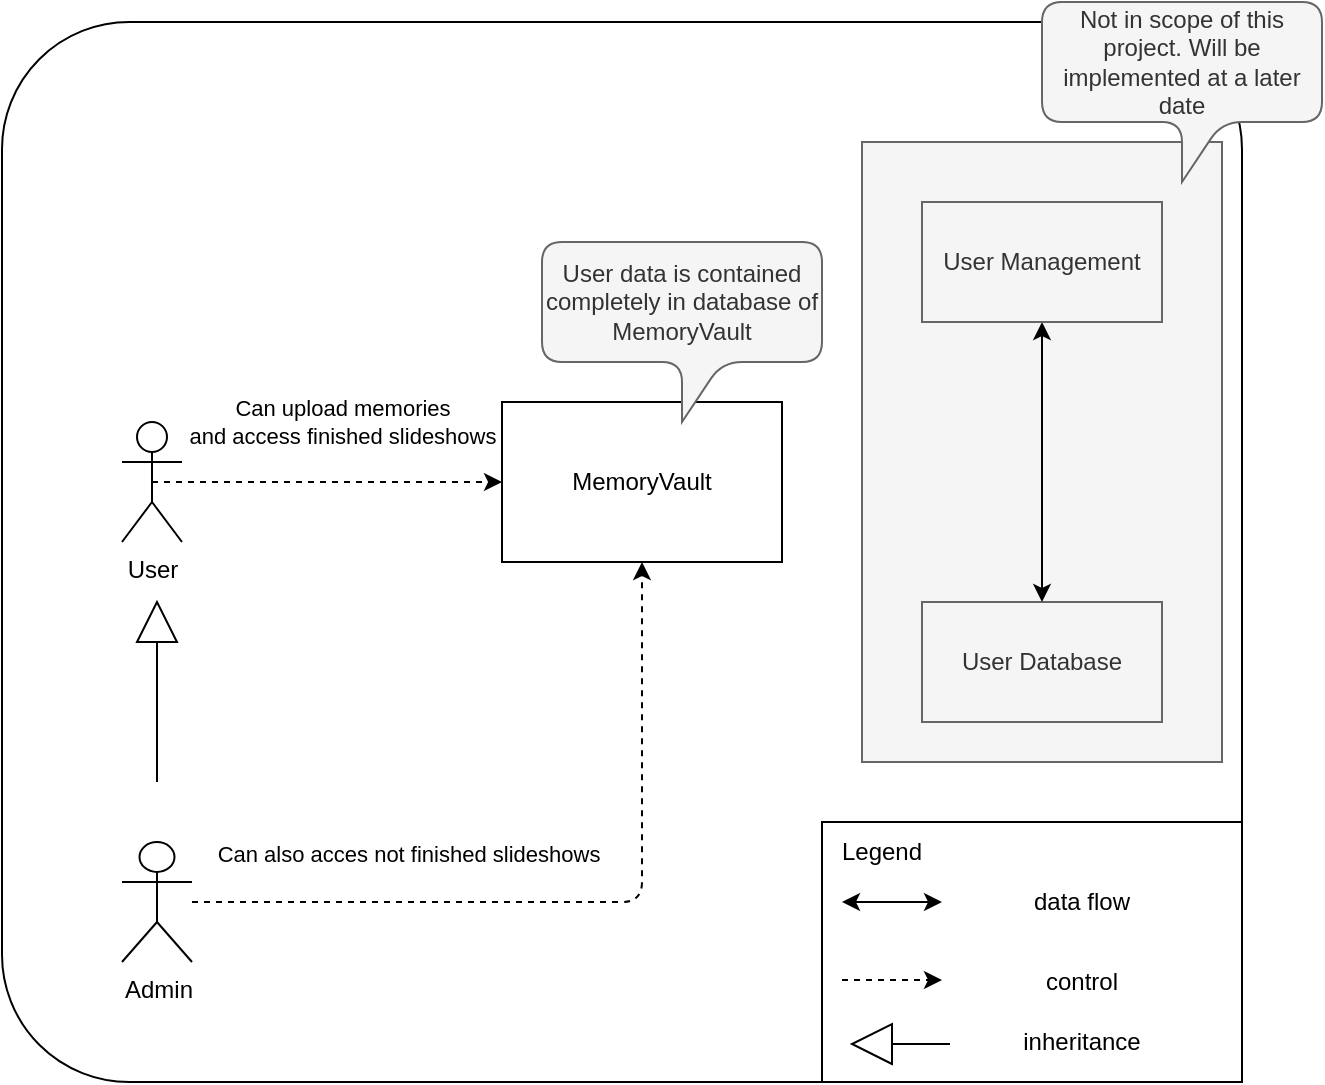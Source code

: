 <mxfile>
    <diagram id="o7xCn6esFK7_-0UumO3s" name="Page-1">
        <mxGraphModel dx="890" dy="851" grid="1" gridSize="10" guides="1" tooltips="1" connect="1" arrows="1" fold="1" page="1" pageScale="1" pageWidth="850" pageHeight="1100" math="0" shadow="0">
            <root>
                <mxCell id="0"/>
                <mxCell id="1" parent="0"/>
                <mxCell id="2" value="" style="rounded=1;whiteSpace=wrap;html=1;arcSize=12;" parent="1" vertex="1">
                    <mxGeometry x="40" y="70" width="620" height="530" as="geometry"/>
                </mxCell>
                <mxCell id="26" value="" style="rounded=0;whiteSpace=wrap;html=1;fillColor=#f5f5f5;fontColor=#333333;strokeColor=#666666;" vertex="1" parent="1">
                    <mxGeometry x="470" y="130" width="180" height="310" as="geometry"/>
                </mxCell>
                <mxCell id="5" style="edgeStyle=none;html=1;exitX=0.5;exitY=0.5;exitDx=0;exitDy=0;exitPerimeter=0;entryX=0;entryY=0.5;entryDx=0;entryDy=0;dashed=1;" parent="1" source="3" target="4" edge="1">
                    <mxGeometry relative="1" as="geometry"/>
                </mxCell>
                <mxCell id="14" value="&lt;p&gt;Can upload memories&lt;br&gt;and access finished slideshows&lt;/p&gt;" style="edgeLabel;html=1;align=center;verticalAlign=middle;resizable=0;points=[];" parent="5" vertex="1" connectable="0">
                    <mxGeometry x="-0.051" y="4" relative="1" as="geometry">
                        <mxPoint x="12" y="-26" as="offset"/>
                    </mxGeometry>
                </mxCell>
                <mxCell id="3" value="User" style="shape=umlActor;verticalLabelPosition=bottom;verticalAlign=top;html=1;outlineConnect=0;" parent="1" vertex="1">
                    <mxGeometry x="100" y="270" width="30" height="60" as="geometry"/>
                </mxCell>
                <mxCell id="4" value="MemoryVault" style="rounded=0;whiteSpace=wrap;html=1;" parent="1" vertex="1">
                    <mxGeometry x="290" y="260" width="140" height="80" as="geometry"/>
                </mxCell>
                <mxCell id="6" value="User Database" style="rounded=0;whiteSpace=wrap;html=1;fillColor=#f5f5f5;fontColor=#333333;strokeColor=#666666;shadow=0;" parent="1" vertex="1">
                    <mxGeometry x="500" y="360" width="120" height="60" as="geometry"/>
                </mxCell>
                <mxCell id="13" style="edgeStyle=none;html=1;exitX=0.5;exitY=1;exitDx=0;exitDy=0;entryX=0.5;entryY=0;entryDx=0;entryDy=0;startArrow=classic;startFill=1;" parent="1" source="9" target="6" edge="1">
                    <mxGeometry relative="1" as="geometry"/>
                </mxCell>
                <mxCell id="9" value="User Management" style="rounded=0;whiteSpace=wrap;html=1;fillColor=#f5f5f5;fontColor=#333333;strokeColor=#666666;shadow=0;" parent="1" vertex="1">
                    <mxGeometry x="500" y="160" width="120" height="60" as="geometry"/>
                </mxCell>
                <mxCell id="12" style="edgeStyle=none;html=1;dashed=1;" parent="1" source="10" target="4" edge="1">
                    <mxGeometry relative="1" as="geometry">
                        <mxPoint x="270" y="180" as="sourcePoint"/>
                        <Array as="points">
                            <mxPoint x="360" y="510"/>
                        </Array>
                    </mxGeometry>
                </mxCell>
                <mxCell id="10" value="Admin" style="shape=umlActor;verticalLabelPosition=bottom;verticalAlign=top;html=1;outlineConnect=0;" parent="1" vertex="1">
                    <mxGeometry x="100" y="480" width="35" height="60" as="geometry"/>
                </mxCell>
                <mxCell id="15" value="&lt;p&gt;Can also acces not finished slideshows&lt;/p&gt;" style="edgeLabel;html=1;align=center;verticalAlign=middle;resizable=0;points=[];" parent="1" vertex="1" connectable="0">
                    <mxGeometry x="250" y="485" as="geometry">
                        <mxPoint x="-7" y="1" as="offset"/>
                    </mxGeometry>
                </mxCell>
                <mxCell id="17" value="Not in scope of this project. Will be implemented at a later date" style="shape=callout;whiteSpace=wrap;html=1;perimeter=calloutPerimeter;fillColor=#f5f5f5;fontColor=#333333;strokeColor=#666666;rounded=1;" parent="1" vertex="1">
                    <mxGeometry x="560" y="60" width="140" height="90" as="geometry"/>
                </mxCell>
                <mxCell id="18" value="" style="rounded=0;whiteSpace=wrap;html=1;" parent="1" vertex="1">
                    <mxGeometry x="450" y="470" width="210" height="130" as="geometry"/>
                </mxCell>
                <mxCell id="19" value="Legend" style="text;html=1;align=center;verticalAlign=middle;whiteSpace=wrap;rounded=0;" parent="1" vertex="1">
                    <mxGeometry x="450" y="470" width="60" height="30" as="geometry"/>
                </mxCell>
                <mxCell id="20" style="edgeStyle=none;html=1;exitX=1;exitY=0.5;exitDx=0;exitDy=0;startArrow=classic;startFill=1;" parent="1" edge="1">
                    <mxGeometry relative="1" as="geometry">
                        <mxPoint x="460" y="510" as="sourcePoint"/>
                        <mxPoint x="510" y="510" as="targetPoint"/>
                    </mxGeometry>
                </mxCell>
                <mxCell id="21" value="data flow" style="text;html=1;align=center;verticalAlign=middle;whiteSpace=wrap;rounded=0;" parent="1" vertex="1">
                    <mxGeometry x="530" y="495" width="100" height="30" as="geometry"/>
                </mxCell>
                <mxCell id="22" style="edgeStyle=none;html=1;dashed=1;" parent="1" edge="1">
                    <mxGeometry relative="1" as="geometry">
                        <mxPoint x="460" y="549" as="sourcePoint"/>
                        <mxPoint x="510" y="549" as="targetPoint"/>
                    </mxGeometry>
                </mxCell>
                <mxCell id="24" value="control" style="text;html=1;align=center;verticalAlign=middle;whiteSpace=wrap;rounded=0;" parent="1" vertex="1">
                    <mxGeometry x="530" y="535" width="100" height="30" as="geometry"/>
                </mxCell>
                <mxCell id="32" value="" style="group" vertex="1" connectable="0" parent="1">
                    <mxGeometry x="107.5" y="360" width="20" height="90" as="geometry"/>
                </mxCell>
                <mxCell id="30" value="" style="endArrow=none;html=1;entryX=0.5;entryY=1;entryDx=0;entryDy=0;" edge="1" parent="32">
                    <mxGeometry width="50" height="50" relative="1" as="geometry">
                        <mxPoint x="10" y="90" as="sourcePoint"/>
                        <mxPoint x="10" y="20" as="targetPoint"/>
                    </mxGeometry>
                </mxCell>
                <mxCell id="31" value="" style="triangle;whiteSpace=wrap;html=1;rotation=-90;" vertex="1" parent="32">
                    <mxGeometry width="20" height="20" as="geometry"/>
                </mxCell>
                <mxCell id="33" value="User data is contained completely in database of MemoryVault" style="shape=callout;whiteSpace=wrap;html=1;perimeter=calloutPerimeter;fillColor=#f5f5f5;fontColor=#333333;strokeColor=#666666;rounded=1;" vertex="1" parent="1">
                    <mxGeometry x="310" y="180" width="140" height="90" as="geometry"/>
                </mxCell>
                <mxCell id="34" value="" style="group;rotation=-90;" vertex="1" connectable="0" parent="1">
                    <mxGeometry x="500" y="536" width="20" height="90" as="geometry"/>
                </mxCell>
                <mxCell id="35" value="" style="endArrow=none;html=1;entryX=0.5;entryY=1;entryDx=0;entryDy=0;" edge="1" parent="34">
                    <mxGeometry width="50" height="50" relative="1" as="geometry">
                        <mxPoint x="14" y="45" as="sourcePoint"/>
                        <mxPoint x="-16" y="45" as="targetPoint"/>
                    </mxGeometry>
                </mxCell>
                <mxCell id="36" value="" style="triangle;whiteSpace=wrap;html=1;rotation=-180;" vertex="1" parent="34">
                    <mxGeometry x="-35" y="35" width="20" height="20" as="geometry"/>
                </mxCell>
                <mxCell id="39" value="inheritance" style="text;html=1;align=center;verticalAlign=middle;whiteSpace=wrap;rounded=0;" vertex="1" parent="1">
                    <mxGeometry x="530" y="565" width="100" height="30" as="geometry"/>
                </mxCell>
            </root>
        </mxGraphModel>
    </diagram>
</mxfile>